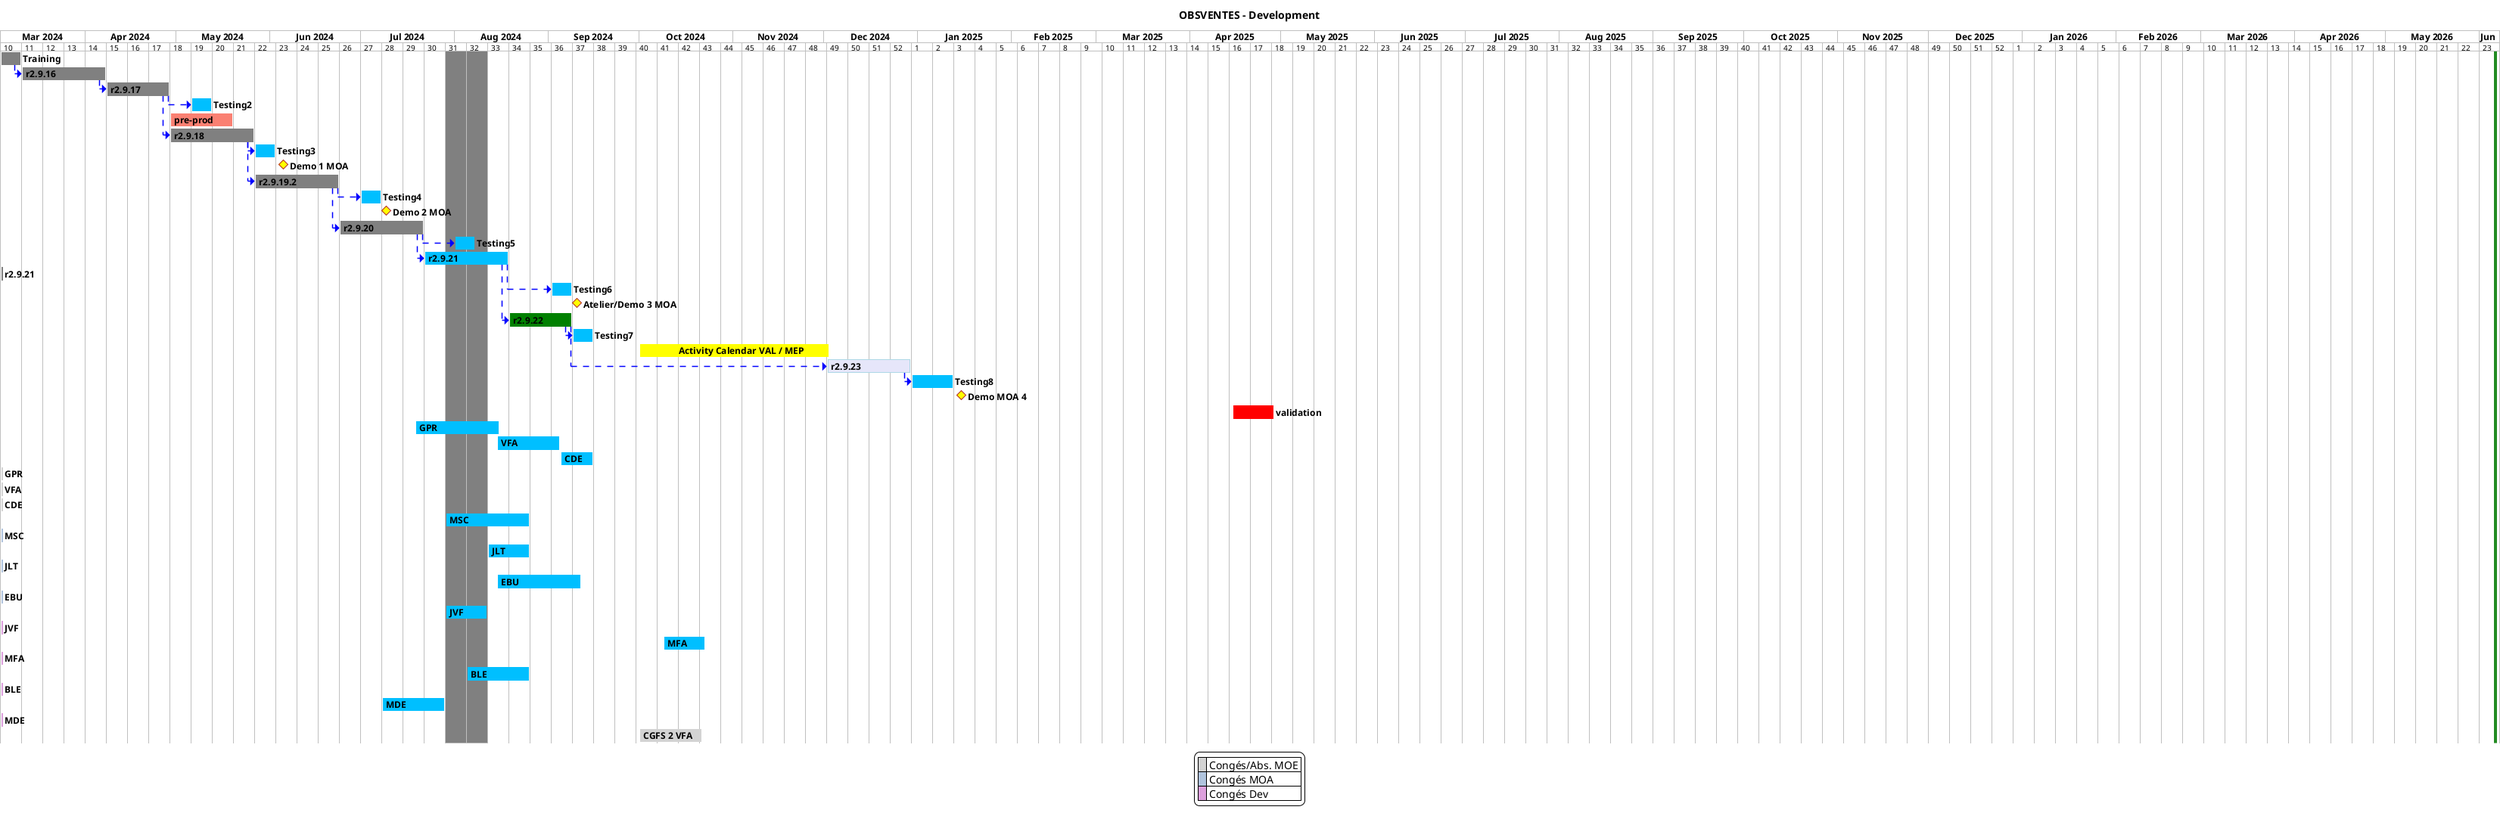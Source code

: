 @startgantt
hide footbox

<style>
ganttDiagram {
    unstartedTask {
        FontName Helvetica
        FontColor Green
        FontSize 12
        FontStyle bold
        BackGroundColor DeepSkyBlue
        LineColor DeepSkyBlue
    }
    task {
        FontName Helvetica
        FontColor Black
        FontSize 12
        FontStyle bold
        BackGroundColor DeepSkyBlue
        LineColor DeepSkyBlue
    }
    milestone {
        FontColor black
        FontSize 12
        FontStyle bold
        BackGroundColor yellow
        LineColor FireBrick
    }
    note {
        FontColor DarkGreen
        FontSize 10
        LineColor OrangeRed
    }
    arrow {
        FontName Helvetica
        FontColor red
        FontSize 18
        FontStyle bold
        BackGroundColor GreenYellow
        LineColor blue
        LineStyle 8.0;13.0
        LineThickness 3.0
    }
    closed {
        BackgroundColor pink
        FontColor red
    }
}
</style>

printscale weekly
projectscale weekly

title OBSVENTES - Development

today is colored in forestGreen

Project starts the 2024/03/04
[Training] as [TRAIN1] requires 1 week
[TRAIN1] is colored in Grey

[r2.9.16] as [TASK1] requires 4 weeks
[TASK1] is colored in Grey
[TRAIN1]->[TASK1]


[r2.9.17] as [TASK2] requires 3 weeks
[TASK2] is colored in Grey
[TASK1]->[TASK2]
[Testing2] requires 1 week and starts the 6th of May 2024
[TASK2]->[Testing2]

[pre-prod] as [PREPROD] requires 3 week and starts the 29th of April 2024
[PREPROD] is colored in salmon

[r2.9.18] as [TASK3] requires 4 weeks
[TASK3] is colored in grey
[TASK2]->[TASK3]
[Testing3] requires 1 week
[TASK3]->[Testing3]
[Demo 1 MOA] happens 3 day after [Testing3]'s end

[r2.9.19.2] as [TASK4] requires 4 weeks and starts the 27th of May 2024
[TASK4] is colored in grey
[TASK3]->[TASK4]
[Testing4] requires 1 week and starts 1th of July 2024
[TASK4]->[Testing4]
[Demo 2 MOA] happens 9th of July 2024

[r2.9.20] as [TASK5] requires 4 weeks and starts the 24th of June 2024
[TASK5] is colored in grey
[TASK4]->[TASK5]
[Testing5] requires 1 week and starts the 1th of August 2024
[TASK5]->[Testing5]

[r2.9.21] as [TASK6] requires 4 weeks and starts the 15th of July 2024
[r2.9.21] is colored in grey
[TASK5]->[TASK6]
[Testing6] requires 1 week and starts the 2 of Septembre 2024
[TASK6]->[Testing6]

[Atelier/Demo 3 MOA] happens the 10th of September 2024

[r2.9.22] as [TASK7] requires 3 weeks and starts the 19th of August 2024
[TASK7] is colored in green
[TASK6]->[TASK7]
[Testing7] requires 1 week
[TASK7]->[Testing7]




[               Activity Calendar VAL / MEP] as [ActivityCalendarMEP] starts 1th October 2024 and requires 9 weeks
[ActivityCalendarMEP] is colored in yellow


[r2.9.23] as [TASK8] requires 4 weeks and starts the 2th of December 2024
[TASK8] is colored in Lavender/LightBlue
[TASK7]->[TASK8]
[Testing8] requires 2 week
[TASK8]->[Testing8]
[Demo MOA 4] happens 3 day after [Testing8]'s end

[validation] as [VAL] requires 2 week and starts the 15th of April 2025
[VAL] is colored in red


[GPR] as [CONG_GPR] requires 4 week and starts the 19th of July 2024
[VFA] as [CONG_VFA] requires 3 week and starts the 15th of August 2024
[CDE] as [CONG_CDE] requires 11 days and starts the 5th of september 2024
[GPR] is colored in lightgrey
[VFA] is colored in lightgrey
[CDE] is colored in lightgrey

[MSC] as [CONG_MSC] requires 4 week and starts the 29 of July 2024
[MSC] is colored in lightsteelblue

[JLT] as [CONG_JLT] requires 2 week and starts the 12 of August 2024
[JLT] is colored in lightsteelblue

[EBU] as [CONG_EBU] requires 4 week and starts the 15 of August 2024
[EBU] is colored in lightsteelblue

[JVF] as [CONG_JVF] requires 2 week and starts the 29th of July 2024
[JVF] is colored in plum
2024-07-29 to 2024-08-11 is colored in grey

[MFA] as [CONG_MFA] requires 2 week and starts the 09th of October 2024
[MFA] is colored in plum

[BLE] as [CONG_BLE] requires 3 week and starts the 5th of August 2024
[BLE] is colored in plum

[MDE] as [CONG_MDE] requires 3 week and starts the 8th of July 2024
[MDE] is colored in plum

[CGFS 2 VFA] as [EMB] requires 3 week and starts the 31th of September 2024
[EMB] is colored in lightgrey

skinparam legendBackgroundColor with

legend
  |<#lightgrey>  | Congés/Abs. MOE |
  |<#lightsteelblue>  | Congés MOA |
  |<#plum>   | Congés Dev |
end legend

@endgantt
